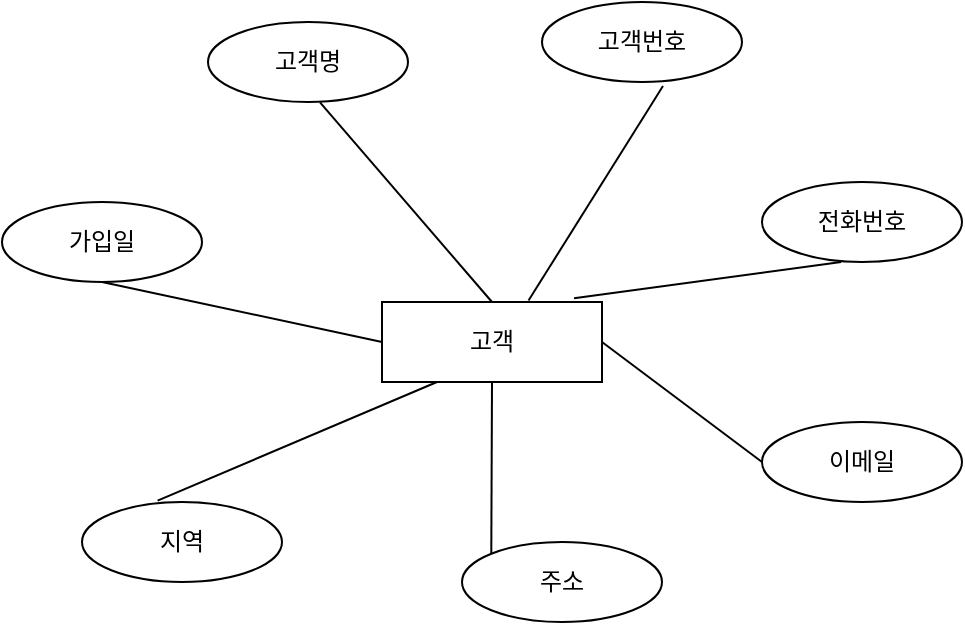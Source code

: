 <mxfile version="21.6.5" type="github">
  <diagram name="페이지-1" id="rGcjJryMHV9K7biq0Z4z">
    <mxGraphModel dx="1304" dy="718" grid="1" gridSize="10" guides="1" tooltips="1" connect="1" arrows="1" fold="1" page="1" pageScale="1" pageWidth="827" pageHeight="1169" math="0" shadow="0">
      <root>
        <mxCell id="0" />
        <mxCell id="1" parent="0" />
        <mxCell id="cD-MWLT_m3SdDVy49TuI-28" value="고객" style="whiteSpace=wrap;html=1;align=center;" vertex="1" parent="1">
          <mxGeometry x="400" y="330" width="110" height="40" as="geometry" />
        </mxCell>
        <mxCell id="cD-MWLT_m3SdDVy49TuI-36" value="고객명" style="ellipse;whiteSpace=wrap;html=1;align=center;" vertex="1" parent="1">
          <mxGeometry x="313" y="190" width="100" height="40" as="geometry" />
        </mxCell>
        <mxCell id="cD-MWLT_m3SdDVy49TuI-39" value="전화번호" style="ellipse;whiteSpace=wrap;html=1;align=center;strokeColor=default;fillOpacity=100;" vertex="1" parent="1">
          <mxGeometry x="590" y="270" width="100" height="40" as="geometry" />
        </mxCell>
        <mxCell id="cD-MWLT_m3SdDVy49TuI-40" value="이메일" style="ellipse;whiteSpace=wrap;html=1;align=center;" vertex="1" parent="1">
          <mxGeometry x="590" y="390" width="100" height="40" as="geometry" />
        </mxCell>
        <mxCell id="cD-MWLT_m3SdDVy49TuI-41" value="주소" style="ellipse;whiteSpace=wrap;html=1;align=center;" vertex="1" parent="1">
          <mxGeometry x="440" y="450" width="100" height="40" as="geometry" />
        </mxCell>
        <mxCell id="cD-MWLT_m3SdDVy49TuI-42" value="&lt;font style=&quot;font-size: 12px;&quot;&gt;지역&lt;/font&gt;" style="ellipse;whiteSpace=wrap;html=1;align=center;" vertex="1" parent="1">
          <mxGeometry x="250" y="430" width="100" height="40" as="geometry" />
        </mxCell>
        <mxCell id="cD-MWLT_m3SdDVy49TuI-44" value="" style="endArrow=none;html=1;rounded=0;exitX=0.56;exitY=1.005;exitDx=0;exitDy=0;exitPerimeter=0;entryX=0.5;entryY=0;entryDx=0;entryDy=0;" edge="1" parent="1" source="cD-MWLT_m3SdDVy49TuI-36" target="cD-MWLT_m3SdDVy49TuI-28">
          <mxGeometry relative="1" as="geometry">
            <mxPoint x="400" y="350" as="sourcePoint" />
            <mxPoint x="560" y="350" as="targetPoint" />
          </mxGeometry>
        </mxCell>
        <mxCell id="cD-MWLT_m3SdDVy49TuI-45" value="" style="endArrow=none;html=1;rounded=0;exitX=0.873;exitY=0.027;exitDx=0;exitDy=0;exitPerimeter=0;entryX=0.396;entryY=1.073;entryDx=0;entryDy=0;entryPerimeter=0;" edge="1" parent="1">
          <mxGeometry relative="1" as="geometry">
            <mxPoint x="496.03" y="328.16" as="sourcePoint" />
            <mxPoint x="629.6" y="310.0" as="targetPoint" />
          </mxGeometry>
        </mxCell>
        <mxCell id="cD-MWLT_m3SdDVy49TuI-48" value="" style="endArrow=none;html=1;rounded=0;exitX=0.25;exitY=1;exitDx=0;exitDy=0;entryX=0.378;entryY=-0.018;entryDx=0;entryDy=0;entryPerimeter=0;" edge="1" parent="1" source="cD-MWLT_m3SdDVy49TuI-28" target="cD-MWLT_m3SdDVy49TuI-42">
          <mxGeometry relative="1" as="geometry">
            <mxPoint x="400" y="350" as="sourcePoint" />
            <mxPoint x="560" y="350" as="targetPoint" />
          </mxGeometry>
        </mxCell>
        <mxCell id="cD-MWLT_m3SdDVy49TuI-49" value="가입일" style="ellipse;whiteSpace=wrap;html=1;align=center;" vertex="1" parent="1">
          <mxGeometry x="210" y="280" width="100" height="40" as="geometry" />
        </mxCell>
        <mxCell id="cD-MWLT_m3SdDVy49TuI-50" value="" style="endArrow=none;html=1;rounded=0;exitX=0.5;exitY=1;exitDx=0;exitDy=0;entryX=0;entryY=0.5;entryDx=0;entryDy=0;" edge="1" parent="1" source="cD-MWLT_m3SdDVy49TuI-49" target="cD-MWLT_m3SdDVy49TuI-28">
          <mxGeometry relative="1" as="geometry">
            <mxPoint x="400" y="350" as="sourcePoint" />
            <mxPoint x="560" y="350" as="targetPoint" />
          </mxGeometry>
        </mxCell>
        <mxCell id="cD-MWLT_m3SdDVy49TuI-51" value="" style="endArrow=none;html=1;rounded=0;entryX=0;entryY=0;entryDx=0;entryDy=0;exitX=0.5;exitY=1;exitDx=0;exitDy=0;" edge="1" parent="1" source="cD-MWLT_m3SdDVy49TuI-28" target="cD-MWLT_m3SdDVy49TuI-41">
          <mxGeometry relative="1" as="geometry">
            <mxPoint x="470" y="390" as="sourcePoint" />
            <mxPoint x="560" y="350" as="targetPoint" />
          </mxGeometry>
        </mxCell>
        <mxCell id="cD-MWLT_m3SdDVy49TuI-52" value="" style="endArrow=none;html=1;rounded=0;entryX=0;entryY=0.5;entryDx=0;entryDy=0;exitX=1;exitY=0.5;exitDx=0;exitDy=0;" edge="1" parent="1" source="cD-MWLT_m3SdDVy49TuI-28" target="cD-MWLT_m3SdDVy49TuI-40">
          <mxGeometry relative="1" as="geometry">
            <mxPoint x="560" y="350" as="sourcePoint" />
            <mxPoint x="560" y="350" as="targetPoint" />
          </mxGeometry>
        </mxCell>
        <mxCell id="cD-MWLT_m3SdDVy49TuI-53" value="고객번호" style="ellipse;whiteSpace=wrap;html=1;align=center;" vertex="1" parent="1">
          <mxGeometry x="480" y="180" width="100" height="40" as="geometry" />
        </mxCell>
        <mxCell id="cD-MWLT_m3SdDVy49TuI-55" value="" style="endArrow=none;html=1;rounded=0;entryX=0.605;entryY=1.05;entryDx=0;entryDy=0;entryPerimeter=0;exitX=0.666;exitY=-0.018;exitDx=0;exitDy=0;exitPerimeter=0;" edge="1" parent="1" source="cD-MWLT_m3SdDVy49TuI-28" target="cD-MWLT_m3SdDVy49TuI-53">
          <mxGeometry relative="1" as="geometry">
            <mxPoint x="400" y="350" as="sourcePoint" />
            <mxPoint x="560" y="350" as="targetPoint" />
          </mxGeometry>
        </mxCell>
      </root>
    </mxGraphModel>
  </diagram>
</mxfile>

